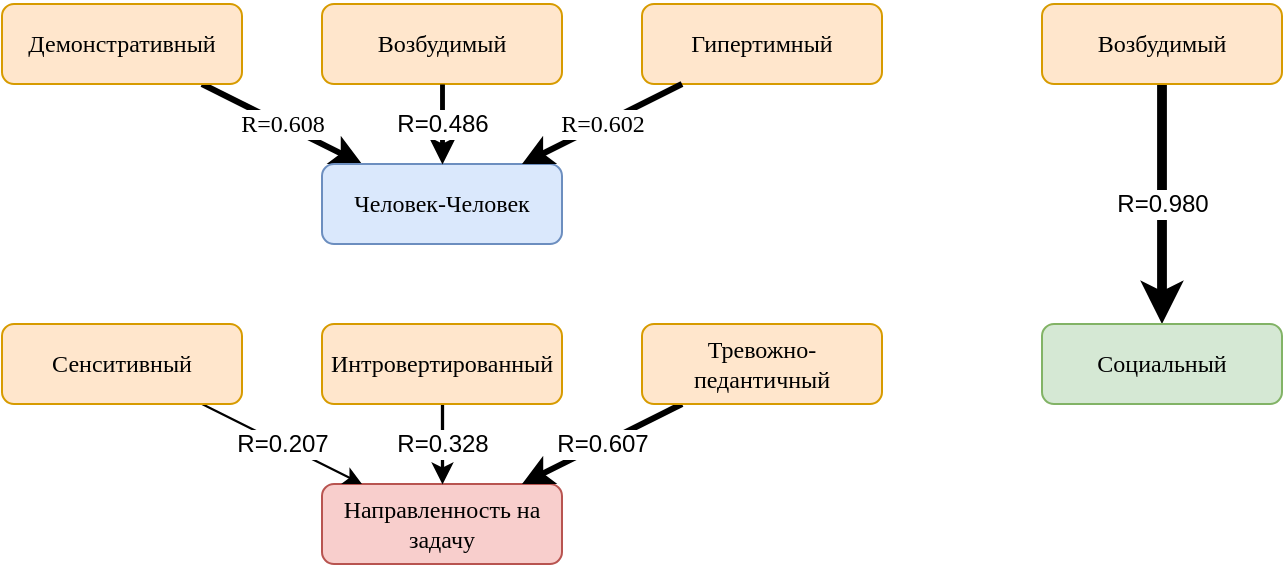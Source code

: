 <mxfile version="27.0.3">
  <diagram name="Страница — 1" id="1lgbH9x4u3ROzhYAGhE-">
    <mxGraphModel dx="639" dy="502" grid="1" gridSize="10" guides="1" tooltips="1" connect="1" arrows="1" fold="1" page="1" pageScale="1" pageWidth="1169" pageHeight="827" background="none" math="0" shadow="0">
      <root>
        <mxCell id="0" />
        <mxCell id="1" parent="0" />
        <mxCell id="H34q3096vW5ZRXHq4TRd-21" value="R=0.119" style="rounded=0;orthogonalLoop=1;jettySize=auto;html=1;strokeColor=default;strokeWidth=0.595;fontSize=12;fontFamily=Times New Roman;" parent="1" edge="1">
          <mxGeometry relative="1" as="geometry">
            <mxPoint x="316.667" y="200" as="sourcePoint" />
          </mxGeometry>
        </mxCell>
        <mxCell id="H34q3096vW5ZRXHq4TRd-57" value="R=0.486" style="rounded=0;orthogonalLoop=1;jettySize=auto;html=1;fontSize=12;strokeWidth=2.43;" parent="1" edge="1">
          <mxGeometry relative="1" as="geometry">
            <mxPoint x="335" y="40" as="targetPoint" />
          </mxGeometry>
        </mxCell>
        <mxCell id="qwW-FyV9AaIcFxMxt8HV-1" value="R=0.608" style="rounded=0;orthogonalLoop=1;jettySize=auto;html=1;fontFamily=Times New Roman;fontSize=12;strokeWidth=3.04;strokeColor=default;fillOpacity=100;" parent="1" source="qwW-FyV9AaIcFxMxt8HV-2" target="qwW-FyV9AaIcFxMxt8HV-3" edge="1">
          <mxGeometry relative="1" as="geometry" />
        </mxCell>
        <mxCell id="qwW-FyV9AaIcFxMxt8HV-2" value="&lt;span style=&quot;text-align: start; line-height: 19.973px;&quot;&gt;&lt;font&gt;Демонстративный&lt;/font&gt;&lt;/span&gt;&lt;span style=&quot;text-align: start;&quot;&gt;&lt;/span&gt;" style="rounded=1;whiteSpace=wrap;html=1;fontFamily=Times New Roman;fontSize=12;fillColor=#ffe6cc;strokeColor=#d79b00;fillOpacity=100;" parent="1" vertex="1">
          <mxGeometry x="40" y="40" width="120" height="40" as="geometry" />
        </mxCell>
        <mxCell id="qwW-FyV9AaIcFxMxt8HV-3" value="Человек-Человек" style="whiteSpace=wrap;html=1;rounded=1;fontFamily=Times New Roman;fontSize=12;fillColor=#dae8fc;strokeColor=#6c8ebf;fillOpacity=100;" parent="1" vertex="1">
          <mxGeometry x="200" y="120" width="120" height="40" as="geometry" />
        </mxCell>
        <mxCell id="qwW-FyV9AaIcFxMxt8HV-4" value="&lt;span&gt;Гипертимный&lt;/span&gt;" style="rounded=1;whiteSpace=wrap;html=1;fillColor=#ffe6cc;strokeColor=#d79b00;fontFamily=Times New Roman;fontSize=12;fillOpacity=100;" parent="1" vertex="1">
          <mxGeometry x="360" y="40" width="120" height="40" as="geometry" />
        </mxCell>
        <mxCell id="qwW-FyV9AaIcFxMxt8HV-5" value="R=0.602" style="endArrow=classic;html=1;rounded=0;strokeWidth=3.01;fontFamily=Times New Roman;fontSize=12;strokeColor=default;fillOpacity=100;" parent="1" source="qwW-FyV9AaIcFxMxt8HV-4" target="qwW-FyV9AaIcFxMxt8HV-3" edge="1">
          <mxGeometry width="50" height="50" relative="1" as="geometry">
            <mxPoint x="200" y="230" as="sourcePoint" />
            <mxPoint x="250" y="180" as="targetPoint" />
          </mxGeometry>
        </mxCell>
        <mxCell id="qwW-FyV9AaIcFxMxt8HV-6" value="&lt;div&gt;&lt;br&gt;Возбудимый&lt;div&gt;&lt;br style=&quot;font-family: Helvetica;&quot;&gt;&lt;/div&gt;&lt;/div&gt;" style="rounded=1;whiteSpace=wrap;html=1;fillColor=#ffe6cc;strokeColor=#d79b00;fontSize=12;fontFamily=Times New Roman;fillOpacity=100;" parent="1" vertex="1">
          <mxGeometry x="200" y="40" width="120" height="40" as="geometry" />
        </mxCell>
        <mxCell id="qwW-FyV9AaIcFxMxt8HV-8" value="&lt;div&gt;&lt;span style=&quot;background-color: transparent;&quot;&gt;Н&lt;/span&gt;&lt;span style=&quot;background-color: transparent;&quot;&gt;аправленность на задачу&lt;/span&gt;&lt;br&gt;&lt;/div&gt;" style="rounded=1;whiteSpace=wrap;html=1;fillColor=#f8cecc;strokeColor=#b85450;fontSize=12;fontFamily=Times New Roman;fillOpacity=100;" parent="1" vertex="1">
          <mxGeometry x="200" y="280" width="120" height="40" as="geometry" />
        </mxCell>
        <mxCell id="qwW-FyV9AaIcFxMxt8HV-9" value="R=0.207" style="rounded=0;orthogonalLoop=1;jettySize=auto;html=1;fontSize=12;strokeWidth=1.035;fillOpacity=100;" parent="1" source="qwW-FyV9AaIcFxMxt8HV-10" target="qwW-FyV9AaIcFxMxt8HV-8" edge="1">
          <mxGeometry relative="1" as="geometry" />
        </mxCell>
        <mxCell id="qwW-FyV9AaIcFxMxt8HV-10" value="&lt;span&gt;Сенситивный&lt;/span&gt;" style="rounded=1;whiteSpace=wrap;html=1;fillColor=#ffe6cc;strokeColor=#d79b00;fontSize=12;fontFamily=Times New Roman;fillOpacity=100;" parent="1" vertex="1">
          <mxGeometry x="40" y="200" width="120" height="40" as="geometry" />
        </mxCell>
        <mxCell id="qwW-FyV9AaIcFxMxt8HV-11" value="R=0.607" style="rounded=0;orthogonalLoop=1;jettySize=auto;html=1;fontSize=12;strokeWidth=3.035;fillOpacity=100;" parent="1" source="qwW-FyV9AaIcFxMxt8HV-12" target="qwW-FyV9AaIcFxMxt8HV-8" edge="1">
          <mxGeometry relative="1" as="geometry" />
        </mxCell>
        <mxCell id="qwW-FyV9AaIcFxMxt8HV-12" value="&lt;br&gt;&lt;span style=&quot;font-family: &amp;quot;Times New Roman&amp;quot;;&quot;&gt;Тревожно-педантичный&lt;/span&gt;&lt;div&gt;&lt;br&gt;&lt;/div&gt;" style="rounded=1;whiteSpace=wrap;html=1;fillColor=#ffe6cc;strokeColor=#d79b00;fontSize=12;fillOpacity=100;" parent="1" vertex="1">
          <mxGeometry x="360" y="200" width="120" height="40" as="geometry" />
        </mxCell>
        <mxCell id="qwW-FyV9AaIcFxMxt8HV-13" value="R=0.328" style="rounded=0;orthogonalLoop=1;jettySize=auto;html=1;fontSize=12;strokeWidth=1.64;fillOpacity=100;" parent="1" source="qwW-FyV9AaIcFxMxt8HV-14" target="qwW-FyV9AaIcFxMxt8HV-8" edge="1">
          <mxGeometry relative="1" as="geometry" />
        </mxCell>
        <mxCell id="qwW-FyV9AaIcFxMxt8HV-14" value="&lt;span style=&quot;text-align: start; line-height: 19.973px; font-family: &amp;quot;Times New Roman&amp;quot;;&quot;&gt;Интровертированный&lt;/span&gt;&lt;span style=&quot;text-align: start;&quot;&gt;&lt;/span&gt;" style="rounded=1;whiteSpace=wrap;html=1;fillColor=#ffe6cc;strokeColor=#d79b00;fontSize=12;fillOpacity=100;" parent="1" vertex="1">
          <mxGeometry x="200" y="200" width="120" height="40" as="geometry" />
        </mxCell>
        <mxCell id="qwW-FyV9AaIcFxMxt8HV-15" value="R=0.980" style="rounded=0;orthogonalLoop=1;jettySize=auto;html=1;fontSize=12;strokeWidth=4.9;fillOpacity=100;" parent="1" source="qwW-FyV9AaIcFxMxt8HV-16" target="qwW-FyV9AaIcFxMxt8HV-17" edge="1">
          <mxGeometry relative="1" as="geometry" />
        </mxCell>
        <mxCell id="qwW-FyV9AaIcFxMxt8HV-16" value="&lt;br&gt;&lt;span style=&quot;font-family: &amp;quot;Times New Roman&amp;quot;;&quot;&gt;Возбудимый&lt;/span&gt;&lt;div&gt;&lt;br&gt;&lt;/div&gt;" style="rounded=1;whiteSpace=wrap;html=1;fillColor=#ffe6cc;strokeColor=#d79b00;fontSize=12;fillOpacity=100;" parent="1" vertex="1">
          <mxGeometry x="560" y="40" width="120" height="40" as="geometry" />
        </mxCell>
        <mxCell id="qwW-FyV9AaIcFxMxt8HV-17" value="&lt;br&gt;&lt;span style=&quot;font-family: &amp;quot;Times New Roman&amp;quot;;&quot;&gt;Социальный&lt;/span&gt;&lt;div&gt;&lt;br&gt;&lt;/div&gt;" style="rounded=1;whiteSpace=wrap;html=1;fillColor=#d5e8d4;strokeColor=#82b366;fontSize=12;fillOpacity=100;" parent="1" vertex="1">
          <mxGeometry x="560" y="200" width="120" height="40" as="geometry" />
        </mxCell>
        <mxCell id="2lSzlNsTMZILJbVsT5SB-1" value="R=0.486" style="rounded=0;orthogonalLoop=1;jettySize=auto;html=1;fontSize=12;strokeWidth=2.43;" edge="1" parent="1" source="qwW-FyV9AaIcFxMxt8HV-6" target="qwW-FyV9AaIcFxMxt8HV-3">
          <mxGeometry relative="1" as="geometry">
            <mxPoint x="475" y="160" as="sourcePoint" />
            <mxPoint x="325" y="40" as="targetPoint" />
          </mxGeometry>
        </mxCell>
      </root>
    </mxGraphModel>
  </diagram>
</mxfile>
